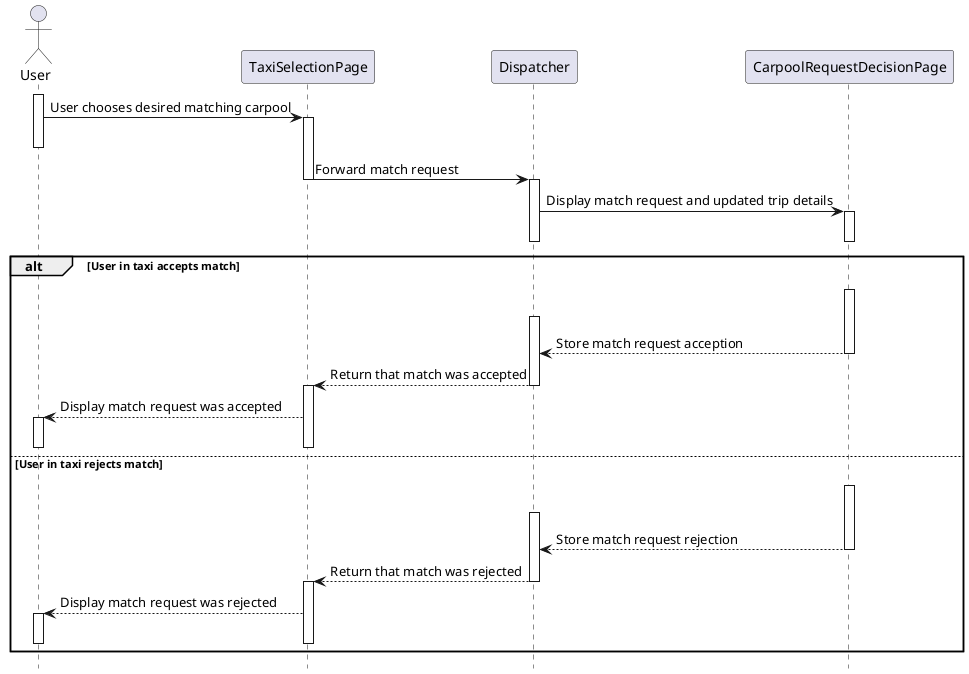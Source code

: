 @startuml
hide footbox
actor User
participant TaxiSelectionPage
participant Dispatcher
participant CarpoolRequestDecisionPage
activate User
User -> TaxiSelectionPage: User chooses desired matching carpool
activate TaxiSelectionPage
deactivate User
TaxiSelectionPage -> Dispatcher: Forward match request
deactivate TaxiSelectionPage
activate Dispatcher
Dispatcher -> CarpoolRequestDecisionPage: Display match request and updated trip details
activate CarpoolRequestDecisionPage
deactivate Dispatcher
deactivate CarpoolRequestDecisionPage

alt User in taxi accepts match
    CarpoolRequestDecisionPage-[hidden]->CarpoolRequestDecisionPage
    activate CarpoolRequestDecisionPage
    Dispatcher-[hidden]->Dispatcher
    activate Dispatcher
    CarpoolRequestDecisionPage --> Dispatcher: Store match request acception 
    deactivate CarpoolRequestDecisionPage
    Dispatcher --> TaxiSelectionPage: Return that match was accepted
    deactivate Dispatcher
    activate TaxiSelectionPage
    TaxiSelectionPage --> User: Display match request was accepted
    activate User
    deactivate TaxiSelectionPage
    deactivate User
else User in taxi rejects match
    CarpoolRequestDecisionPage-[hidden]->CarpoolRequestDecisionPage
    activate CarpoolRequestDecisionPage
    Dispatcher-[hidden]->Dispatcher
    activate Dispatcher
    CarpoolRequestDecisionPage --> Dispatcher: Store match request rejection 
    deactivate CarpoolRequestDecisionPage
    Dispatcher --> TaxiSelectionPage: Return that match was rejected
    deactivate Dispatcher
    activate TaxiSelectionPage
    TaxiSelectionPage --> User: Display match request was rejected
    activate User
    deactivate TaxiSelectionPage
    deactivate User
end
@enduml